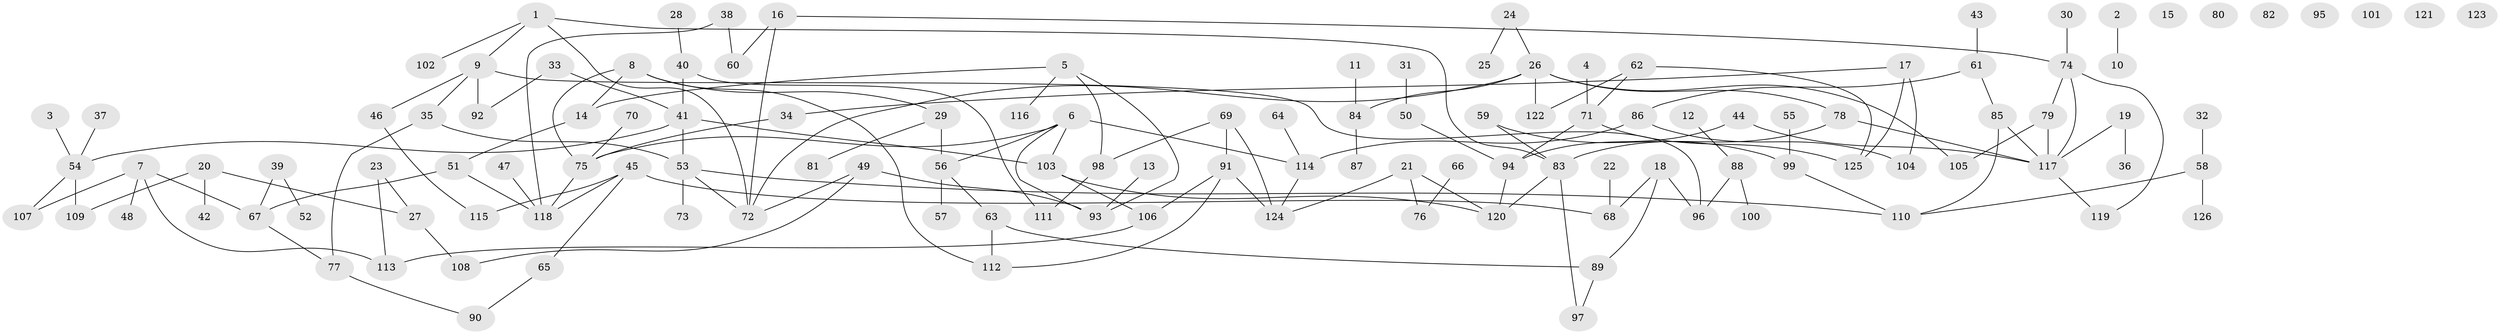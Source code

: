// coarse degree distribution, {4: 0.1590909090909091, 1: 0.2840909090909091, 5: 0.1590909090909091, 0: 0.07954545454545454, 2: 0.2159090909090909, 3: 0.07954545454545454, 8: 0.011363636363636364, 6: 0.011363636363636364}
// Generated by graph-tools (version 1.1) at 2025/42/03/04/25 21:42:18]
// undirected, 126 vertices, 155 edges
graph export_dot {
graph [start="1"]
  node [color=gray90,style=filled];
  1;
  2;
  3;
  4;
  5;
  6;
  7;
  8;
  9;
  10;
  11;
  12;
  13;
  14;
  15;
  16;
  17;
  18;
  19;
  20;
  21;
  22;
  23;
  24;
  25;
  26;
  27;
  28;
  29;
  30;
  31;
  32;
  33;
  34;
  35;
  36;
  37;
  38;
  39;
  40;
  41;
  42;
  43;
  44;
  45;
  46;
  47;
  48;
  49;
  50;
  51;
  52;
  53;
  54;
  55;
  56;
  57;
  58;
  59;
  60;
  61;
  62;
  63;
  64;
  65;
  66;
  67;
  68;
  69;
  70;
  71;
  72;
  73;
  74;
  75;
  76;
  77;
  78;
  79;
  80;
  81;
  82;
  83;
  84;
  85;
  86;
  87;
  88;
  89;
  90;
  91;
  92;
  93;
  94;
  95;
  96;
  97;
  98;
  99;
  100;
  101;
  102;
  103;
  104;
  105;
  106;
  107;
  108;
  109;
  110;
  111;
  112;
  113;
  114;
  115;
  116;
  117;
  118;
  119;
  120;
  121;
  122;
  123;
  124;
  125;
  126;
  1 -- 9;
  1 -- 72;
  1 -- 83;
  1 -- 102;
  2 -- 10;
  3 -- 54;
  4 -- 71;
  5 -- 14;
  5 -- 93;
  5 -- 98;
  5 -- 116;
  6 -- 56;
  6 -- 75;
  6 -- 93;
  6 -- 103;
  6 -- 114;
  7 -- 48;
  7 -- 67;
  7 -- 107;
  7 -- 113;
  8 -- 14;
  8 -- 29;
  8 -- 75;
  8 -- 112;
  9 -- 35;
  9 -- 46;
  9 -- 92;
  9 -- 96;
  11 -- 84;
  12 -- 88;
  13 -- 93;
  14 -- 51;
  16 -- 60;
  16 -- 72;
  16 -- 74;
  17 -- 34;
  17 -- 104;
  17 -- 125;
  18 -- 68;
  18 -- 89;
  18 -- 96;
  19 -- 36;
  19 -- 117;
  20 -- 27;
  20 -- 42;
  20 -- 109;
  21 -- 76;
  21 -- 120;
  21 -- 124;
  22 -- 68;
  23 -- 27;
  23 -- 113;
  24 -- 25;
  24 -- 26;
  26 -- 72;
  26 -- 78;
  26 -- 84;
  26 -- 105;
  26 -- 122;
  27 -- 108;
  28 -- 40;
  29 -- 56;
  29 -- 81;
  30 -- 74;
  31 -- 50;
  32 -- 58;
  33 -- 41;
  33 -- 92;
  34 -- 75;
  35 -- 53;
  35 -- 77;
  37 -- 54;
  38 -- 60;
  38 -- 118;
  39 -- 52;
  39 -- 67;
  40 -- 41;
  40 -- 111;
  41 -- 53;
  41 -- 54;
  41 -- 103;
  43 -- 61;
  44 -- 94;
  44 -- 117;
  45 -- 65;
  45 -- 68;
  45 -- 115;
  45 -- 118;
  46 -- 115;
  47 -- 118;
  49 -- 72;
  49 -- 93;
  49 -- 108;
  50 -- 94;
  51 -- 67;
  51 -- 118;
  53 -- 72;
  53 -- 73;
  53 -- 110;
  54 -- 107;
  54 -- 109;
  55 -- 99;
  56 -- 57;
  56 -- 63;
  58 -- 110;
  58 -- 126;
  59 -- 83;
  59 -- 99;
  61 -- 85;
  61 -- 86;
  62 -- 71;
  62 -- 122;
  62 -- 125;
  63 -- 89;
  63 -- 112;
  64 -- 114;
  65 -- 90;
  66 -- 76;
  67 -- 77;
  69 -- 91;
  69 -- 98;
  69 -- 124;
  70 -- 75;
  71 -- 94;
  71 -- 125;
  74 -- 79;
  74 -- 117;
  74 -- 119;
  75 -- 118;
  77 -- 90;
  78 -- 83;
  78 -- 117;
  79 -- 105;
  79 -- 117;
  83 -- 97;
  83 -- 120;
  84 -- 87;
  85 -- 110;
  85 -- 117;
  86 -- 104;
  86 -- 114;
  88 -- 96;
  88 -- 100;
  89 -- 97;
  91 -- 106;
  91 -- 112;
  91 -- 124;
  94 -- 120;
  98 -- 111;
  99 -- 110;
  103 -- 106;
  103 -- 120;
  106 -- 113;
  114 -- 124;
  117 -- 119;
}
